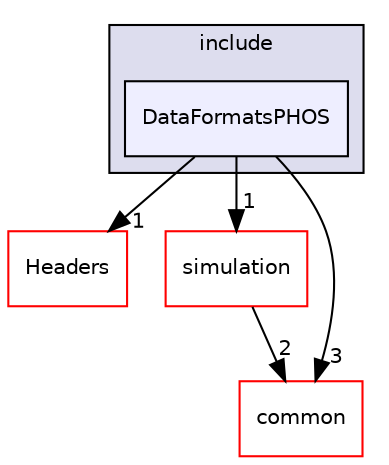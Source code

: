 digraph "/home/travis/build/AliceO2Group/AliceO2/DataFormats/Detectors/PHOS/include/DataFormatsPHOS" {
  bgcolor=transparent;
  compound=true
  node [ fontsize="10", fontname="Helvetica"];
  edge [ labelfontsize="10", labelfontname="Helvetica"];
  subgraph clusterdir_427c2eff105bc1376ef7a4852ee5377f {
    graph [ bgcolor="#ddddee", pencolor="black", label="include" fontname="Helvetica", fontsize="10", URL="dir_427c2eff105bc1376ef7a4852ee5377f.html"]
  dir_4cee20cdb1a883f5fd442e94309f5641 [shape=box, label="DataFormatsPHOS", style="filled", fillcolor="#eeeeff", pencolor="black", URL="dir_4cee20cdb1a883f5fd442e94309f5641.html"];
  }
  dir_183e7c4434404fe9096e1bd8673e1fcf [shape=box label="Headers" color="red" URL="dir_183e7c4434404fe9096e1bd8673e1fcf.html"];
  dir_047746f9f311f49446db9474b7431d0d [shape=box label="simulation" color="red" URL="dir_047746f9f311f49446db9474b7431d0d.html"];
  dir_7924ba4398ae4560cd37376e44666c6d [shape=box label="common" color="red" URL="dir_7924ba4398ae4560cd37376e44666c6d.html"];
  dir_4cee20cdb1a883f5fd442e94309f5641->dir_183e7c4434404fe9096e1bd8673e1fcf [headlabel="1", labeldistance=1.5 headhref="dir_000113_000089.html"];
  dir_4cee20cdb1a883f5fd442e94309f5641->dir_047746f9f311f49446db9474b7431d0d [headlabel="1", labeldistance=1.5 headhref="dir_000113_000251.html"];
  dir_4cee20cdb1a883f5fd442e94309f5641->dir_7924ba4398ae4560cd37376e44666c6d [headlabel="3", labeldistance=1.5 headhref="dir_000113_000086.html"];
  dir_047746f9f311f49446db9474b7431d0d->dir_7924ba4398ae4560cd37376e44666c6d [headlabel="2", labeldistance=1.5 headhref="dir_000251_000086.html"];
}
